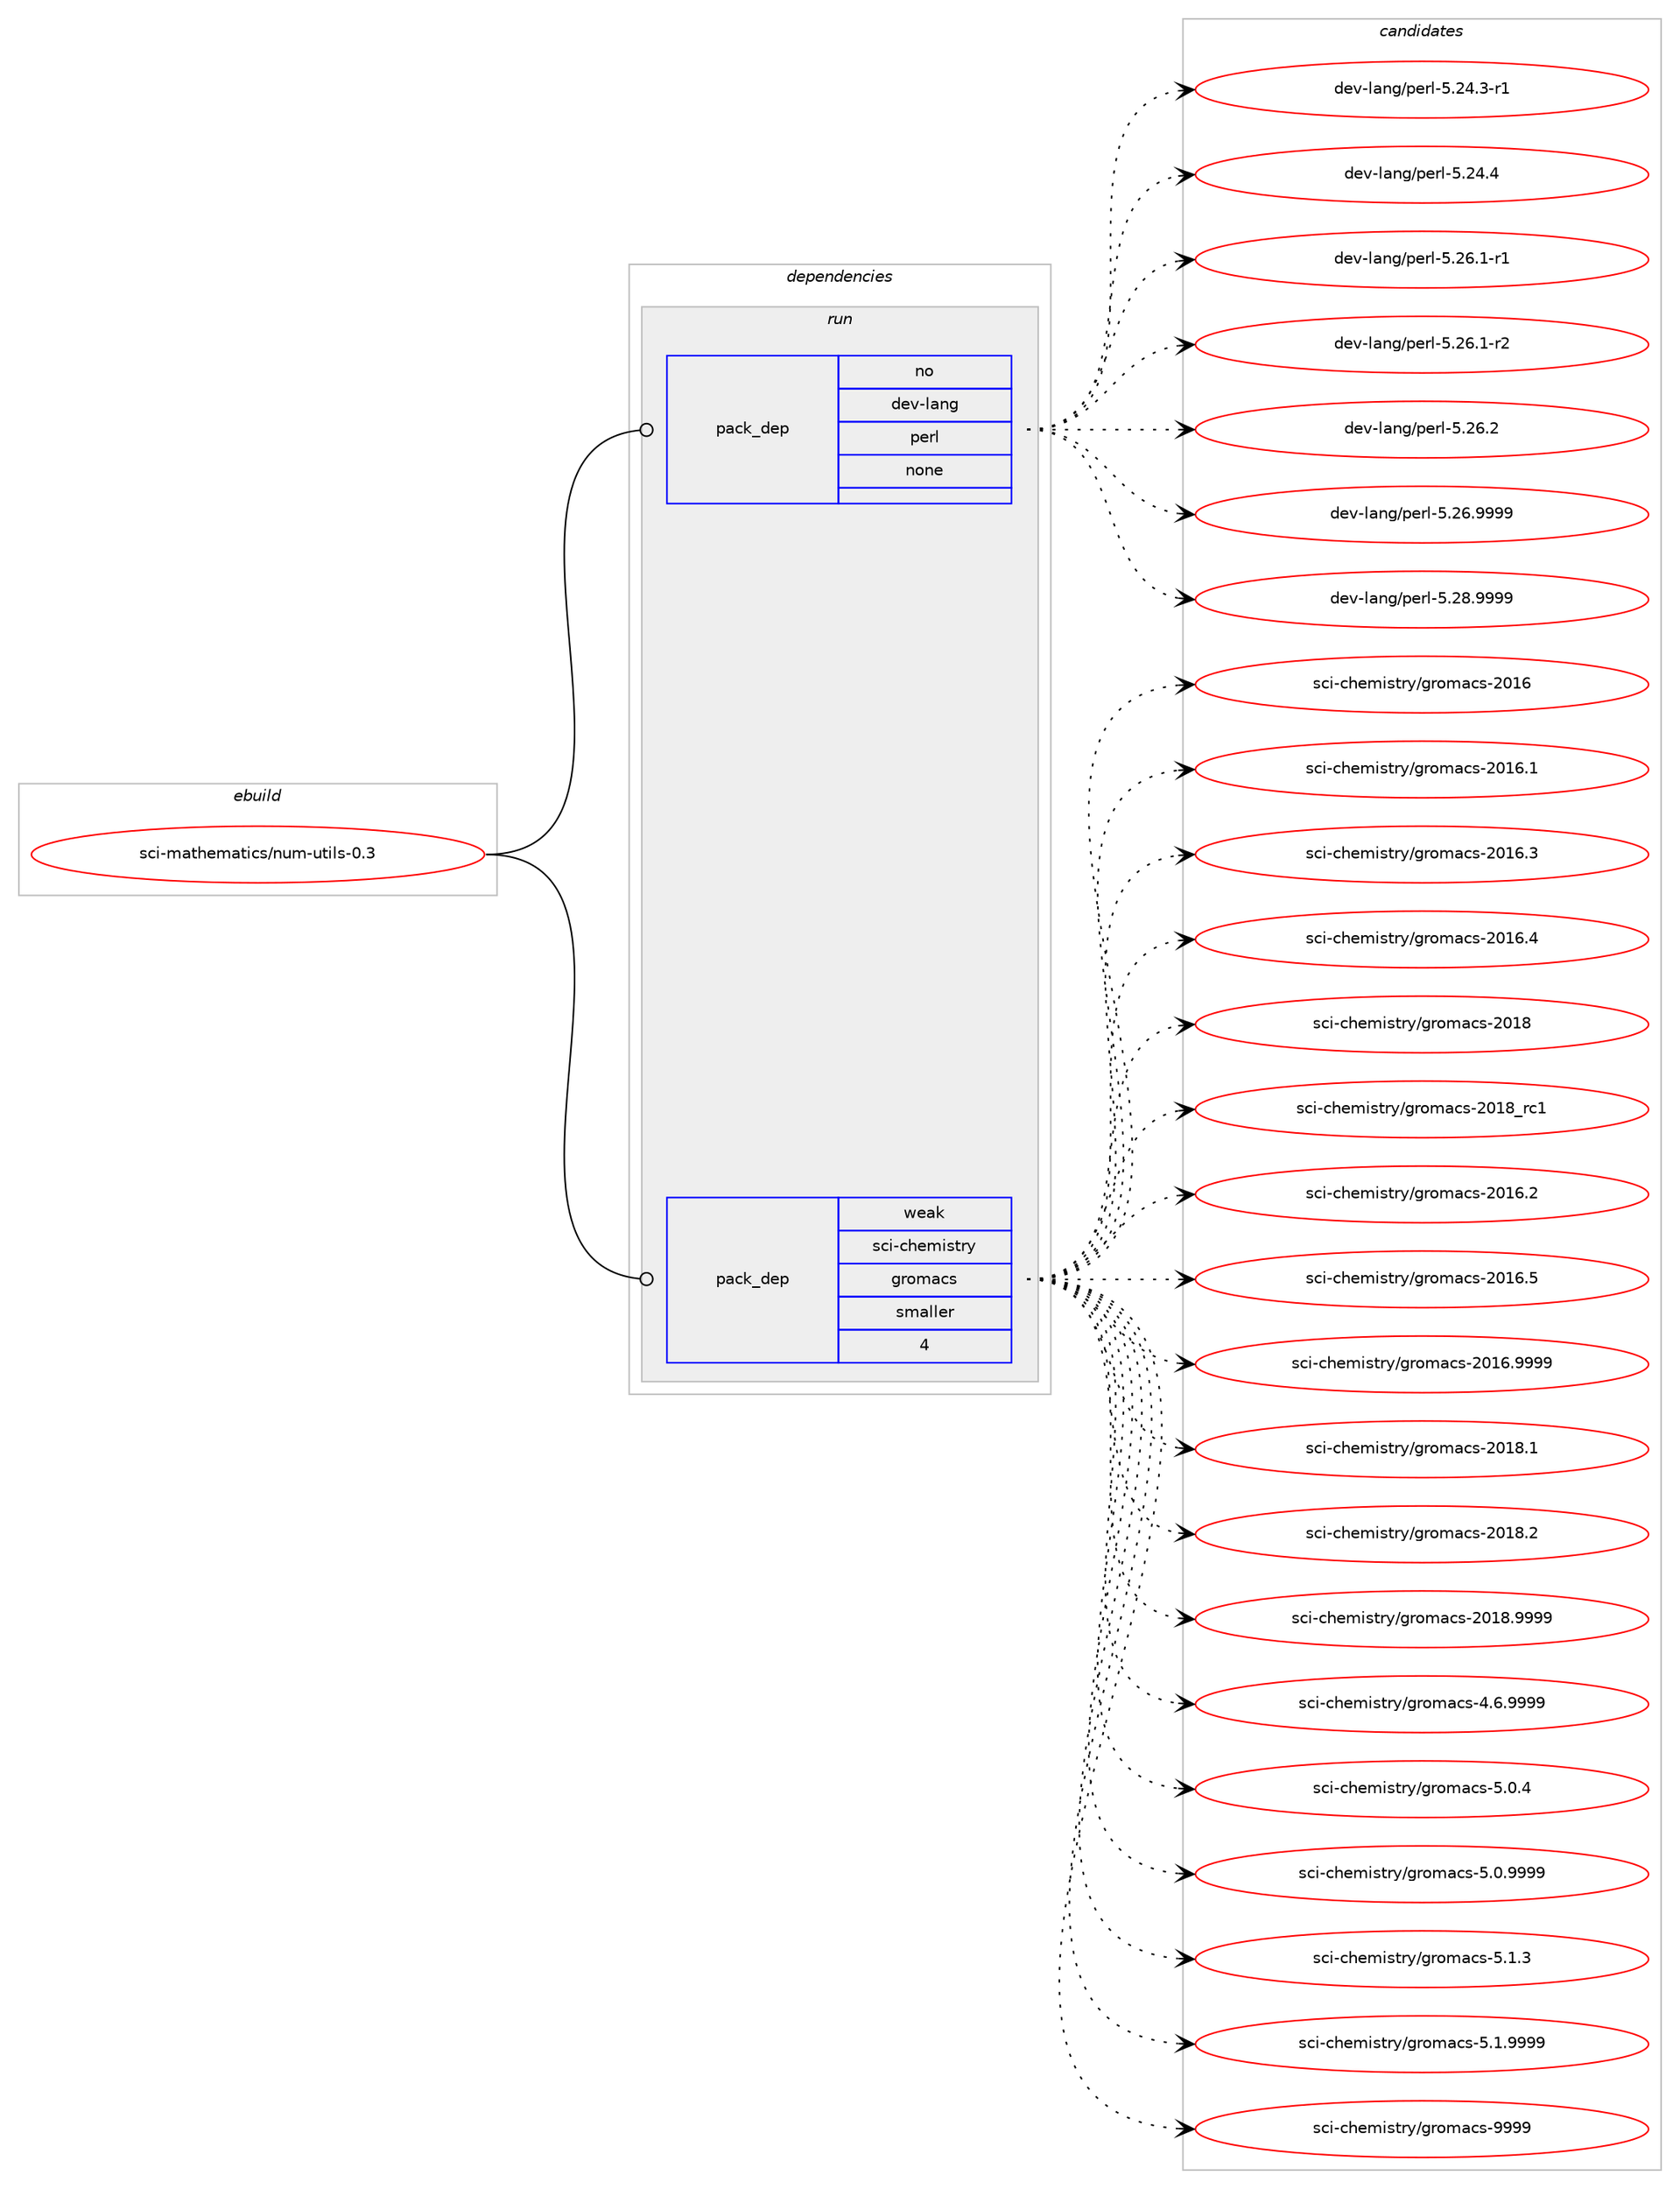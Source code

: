 digraph prolog {

# *************
# Graph options
# *************

newrank=true;
concentrate=true;
compound=true;
graph [rankdir=LR,fontname=Helvetica,fontsize=10,ranksep=1.5];#, ranksep=2.5, nodesep=0.2];
edge  [arrowhead=vee];
node  [fontname=Helvetica,fontsize=10];

# **********
# The ebuild
# **********

subgraph cluster_leftcol {
color=gray;
rank=same;
label=<<i>ebuild</i>>;
id [label="sci-mathematics/num-utils-0.3", color=red, width=4, href="../sci-mathematics/num-utils-0.3.svg"];
}

# ****************
# The dependencies
# ****************

subgraph cluster_midcol {
color=gray;
label=<<i>dependencies</i>>;
subgraph cluster_compile {
fillcolor="#eeeeee";
style=filled;
label=<<i>compile</i>>;
}
subgraph cluster_compileandrun {
fillcolor="#eeeeee";
style=filled;
label=<<i>compile and run</i>>;
}
subgraph cluster_run {
fillcolor="#eeeeee";
style=filled;
label=<<i>run</i>>;
subgraph pack2098 {
dependency2995 [label=<<TABLE BORDER="0" CELLBORDER="1" CELLSPACING="0" CELLPADDING="4" WIDTH="220"><TR><TD ROWSPAN="6" CELLPADDING="30">pack_dep</TD></TR><TR><TD WIDTH="110">no</TD></TR><TR><TD>dev-lang</TD></TR><TR><TD>perl</TD></TR><TR><TD>none</TD></TR><TR><TD></TD></TR></TABLE>>, shape=none, color=blue];
}
id:e -> dependency2995:w [weight=20,style="solid",arrowhead="odot"];
subgraph pack2099 {
dependency2996 [label=<<TABLE BORDER="0" CELLBORDER="1" CELLSPACING="0" CELLPADDING="4" WIDTH="220"><TR><TD ROWSPAN="6" CELLPADDING="30">pack_dep</TD></TR><TR><TD WIDTH="110">weak</TD></TR><TR><TD>sci-chemistry</TD></TR><TR><TD>gromacs</TD></TR><TR><TD>smaller</TD></TR><TR><TD>4</TD></TR></TABLE>>, shape=none, color=blue];
}
id:e -> dependency2996:w [weight=20,style="solid",arrowhead="odot"];
}
}

# **************
# The candidates
# **************

subgraph cluster_choices {
rank=same;
color=gray;
label=<<i>candidates</i>>;

subgraph choice2098 {
color=black;
nodesep=1;
choice100101118451089711010347112101114108455346505246514511449 [label="dev-lang/perl-5.24.3-r1", color=red, width=4,href="../dev-lang/perl-5.24.3-r1.svg"];
choice10010111845108971101034711210111410845534650524652 [label="dev-lang/perl-5.24.4", color=red, width=4,href="../dev-lang/perl-5.24.4.svg"];
choice100101118451089711010347112101114108455346505446494511449 [label="dev-lang/perl-5.26.1-r1", color=red, width=4,href="../dev-lang/perl-5.26.1-r1.svg"];
choice100101118451089711010347112101114108455346505446494511450 [label="dev-lang/perl-5.26.1-r2", color=red, width=4,href="../dev-lang/perl-5.26.1-r2.svg"];
choice10010111845108971101034711210111410845534650544650 [label="dev-lang/perl-5.26.2", color=red, width=4,href="../dev-lang/perl-5.26.2.svg"];
choice10010111845108971101034711210111410845534650544657575757 [label="dev-lang/perl-5.26.9999", color=red, width=4,href="../dev-lang/perl-5.26.9999.svg"];
choice10010111845108971101034711210111410845534650564657575757 [label="dev-lang/perl-5.28.9999", color=red, width=4,href="../dev-lang/perl-5.28.9999.svg"];
dependency2995:e -> choice100101118451089711010347112101114108455346505246514511449:w [style=dotted,weight="100"];
dependency2995:e -> choice10010111845108971101034711210111410845534650524652:w [style=dotted,weight="100"];
dependency2995:e -> choice100101118451089711010347112101114108455346505446494511449:w [style=dotted,weight="100"];
dependency2995:e -> choice100101118451089711010347112101114108455346505446494511450:w [style=dotted,weight="100"];
dependency2995:e -> choice10010111845108971101034711210111410845534650544650:w [style=dotted,weight="100"];
dependency2995:e -> choice10010111845108971101034711210111410845534650544657575757:w [style=dotted,weight="100"];
dependency2995:e -> choice10010111845108971101034711210111410845534650564657575757:w [style=dotted,weight="100"];
}
subgraph choice2099 {
color=black;
nodesep=1;
choice1159910545991041011091051151161141214710311411110997991154550484954 [label="sci-chemistry/gromacs-2016", color=red, width=4,href="../sci-chemistry/gromacs-2016.svg"];
choice11599105459910410110910511511611412147103114111109979911545504849544649 [label="sci-chemistry/gromacs-2016.1", color=red, width=4,href="../sci-chemistry/gromacs-2016.1.svg"];
choice11599105459910410110910511511611412147103114111109979911545504849544651 [label="sci-chemistry/gromacs-2016.3", color=red, width=4,href="../sci-chemistry/gromacs-2016.3.svg"];
choice11599105459910410110910511511611412147103114111109979911545504849544652 [label="sci-chemistry/gromacs-2016.4", color=red, width=4,href="../sci-chemistry/gromacs-2016.4.svg"];
choice1159910545991041011091051151161141214710311411110997991154550484956 [label="sci-chemistry/gromacs-2018", color=red, width=4,href="../sci-chemistry/gromacs-2018.svg"];
choice1159910545991041011091051151161141214710311411110997991154550484956951149949 [label="sci-chemistry/gromacs-2018_rc1", color=red, width=4,href="../sci-chemistry/gromacs-2018_rc1.svg"];
choice11599105459910410110910511511611412147103114111109979911545504849544650 [label="sci-chemistry/gromacs-2016.2", color=red, width=4,href="../sci-chemistry/gromacs-2016.2.svg"];
choice11599105459910410110910511511611412147103114111109979911545504849544653 [label="sci-chemistry/gromacs-2016.5", color=red, width=4,href="../sci-chemistry/gromacs-2016.5.svg"];
choice11599105459910410110910511511611412147103114111109979911545504849544657575757 [label="sci-chemistry/gromacs-2016.9999", color=red, width=4,href="../sci-chemistry/gromacs-2016.9999.svg"];
choice11599105459910410110910511511611412147103114111109979911545504849564649 [label="sci-chemistry/gromacs-2018.1", color=red, width=4,href="../sci-chemistry/gromacs-2018.1.svg"];
choice11599105459910410110910511511611412147103114111109979911545504849564650 [label="sci-chemistry/gromacs-2018.2", color=red, width=4,href="../sci-chemistry/gromacs-2018.2.svg"];
choice11599105459910410110910511511611412147103114111109979911545504849564657575757 [label="sci-chemistry/gromacs-2018.9999", color=red, width=4,href="../sci-chemistry/gromacs-2018.9999.svg"];
choice115991054599104101109105115116114121471031141111099799115455246544657575757 [label="sci-chemistry/gromacs-4.6.9999", color=red, width=4,href="../sci-chemistry/gromacs-4.6.9999.svg"];
choice115991054599104101109105115116114121471031141111099799115455346484652 [label="sci-chemistry/gromacs-5.0.4", color=red, width=4,href="../sci-chemistry/gromacs-5.0.4.svg"];
choice115991054599104101109105115116114121471031141111099799115455346484657575757 [label="sci-chemistry/gromacs-5.0.9999", color=red, width=4,href="../sci-chemistry/gromacs-5.0.9999.svg"];
choice115991054599104101109105115116114121471031141111099799115455346494651 [label="sci-chemistry/gromacs-5.1.3", color=red, width=4,href="../sci-chemistry/gromacs-5.1.3.svg"];
choice115991054599104101109105115116114121471031141111099799115455346494657575757 [label="sci-chemistry/gromacs-5.1.9999", color=red, width=4,href="../sci-chemistry/gromacs-5.1.9999.svg"];
choice1159910545991041011091051151161141214710311411110997991154557575757 [label="sci-chemistry/gromacs-9999", color=red, width=4,href="../sci-chemistry/gromacs-9999.svg"];
dependency2996:e -> choice1159910545991041011091051151161141214710311411110997991154550484954:w [style=dotted,weight="100"];
dependency2996:e -> choice11599105459910410110910511511611412147103114111109979911545504849544649:w [style=dotted,weight="100"];
dependency2996:e -> choice11599105459910410110910511511611412147103114111109979911545504849544651:w [style=dotted,weight="100"];
dependency2996:e -> choice11599105459910410110910511511611412147103114111109979911545504849544652:w [style=dotted,weight="100"];
dependency2996:e -> choice1159910545991041011091051151161141214710311411110997991154550484956:w [style=dotted,weight="100"];
dependency2996:e -> choice1159910545991041011091051151161141214710311411110997991154550484956951149949:w [style=dotted,weight="100"];
dependency2996:e -> choice11599105459910410110910511511611412147103114111109979911545504849544650:w [style=dotted,weight="100"];
dependency2996:e -> choice11599105459910410110910511511611412147103114111109979911545504849544653:w [style=dotted,weight="100"];
dependency2996:e -> choice11599105459910410110910511511611412147103114111109979911545504849544657575757:w [style=dotted,weight="100"];
dependency2996:e -> choice11599105459910410110910511511611412147103114111109979911545504849564649:w [style=dotted,weight="100"];
dependency2996:e -> choice11599105459910410110910511511611412147103114111109979911545504849564650:w [style=dotted,weight="100"];
dependency2996:e -> choice11599105459910410110910511511611412147103114111109979911545504849564657575757:w [style=dotted,weight="100"];
dependency2996:e -> choice115991054599104101109105115116114121471031141111099799115455246544657575757:w [style=dotted,weight="100"];
dependency2996:e -> choice115991054599104101109105115116114121471031141111099799115455346484652:w [style=dotted,weight="100"];
dependency2996:e -> choice115991054599104101109105115116114121471031141111099799115455346484657575757:w [style=dotted,weight="100"];
dependency2996:e -> choice115991054599104101109105115116114121471031141111099799115455346494651:w [style=dotted,weight="100"];
dependency2996:e -> choice115991054599104101109105115116114121471031141111099799115455346494657575757:w [style=dotted,weight="100"];
dependency2996:e -> choice1159910545991041011091051151161141214710311411110997991154557575757:w [style=dotted,weight="100"];
}
}

}
